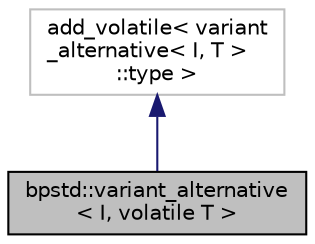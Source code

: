 digraph "bpstd::variant_alternative&lt; I, volatile T &gt;"
{
 // LATEX_PDF_SIZE
  edge [fontname="Helvetica",fontsize="10",labelfontname="Helvetica",labelfontsize="10"];
  node [fontname="Helvetica",fontsize="10",shape=record];
  Node1 [label="bpstd::variant_alternative\l\< I, volatile T \>",height=0.2,width=0.4,color="black", fillcolor="grey75", style="filled", fontcolor="black",tooltip=" "];
  Node2 -> Node1 [dir="back",color="midnightblue",fontsize="10",style="solid",fontname="Helvetica"];
  Node2 [label="add_volatile\< variant\l_alternative\< I, T \>\l::type \>",height=0.2,width=0.4,color="grey75", fillcolor="white", style="filled",tooltip=" "];
}
